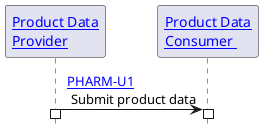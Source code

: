 @startuml
hide footbox
participant "[[actors_and_transactions.html#product-data-provider Product Data\nProvider]]" as a1
participant "[[actors_and_transactions.html#product-data-consumer Product Data\nConsumer ]]" as a2

a1 -> a2 : [[u1.html PHARM-U1]]\n Submit product data
activate a1
activate a2

@enduml